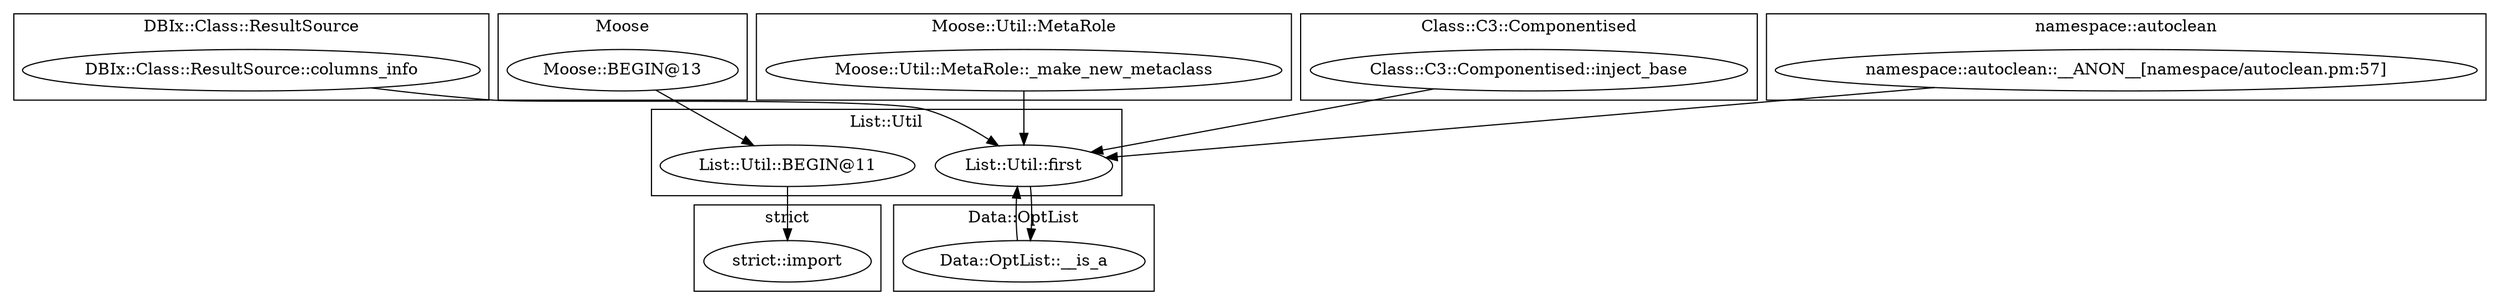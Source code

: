 digraph {
graph [overlap=false]
subgraph cluster_List_Util {
	label="List::Util";
	"List::Util::BEGIN@11";
	"List::Util::first";
}
subgraph cluster_DBIx_Class_ResultSource {
	label="DBIx::Class::ResultSource";
	"DBIx::Class::ResultSource::columns_info";
}
subgraph cluster_Moose {
	label="Moose";
	"Moose::BEGIN@13";
}
subgraph cluster_Data_OptList {
	label="Data::OptList";
	"Data::OptList::__is_a";
}
subgraph cluster_Moose_Util_MetaRole {
	label="Moose::Util::MetaRole";
	"Moose::Util::MetaRole::_make_new_metaclass";
}
subgraph cluster_Class_C3_Componentised {
	label="Class::C3::Componentised";
	"Class::C3::Componentised::inject_base";
}
subgraph cluster_namespace_autoclean {
	label="namespace::autoclean";
	"namespace::autoclean::__ANON__[namespace/autoclean.pm:57]";
}
subgraph cluster_strict {
	label="strict";
	"strict::import";
}
"List::Util::BEGIN@11" -> "strict::import";
"Moose::Util::MetaRole::_make_new_metaclass" -> "List::Util::first";
"Class::C3::Componentised::inject_base" -> "List::Util::first";
"namespace::autoclean::__ANON__[namespace/autoclean.pm:57]" -> "List::Util::first";
"DBIx::Class::ResultSource::columns_info" -> "List::Util::first";
"Data::OptList::__is_a" -> "List::Util::first";
"Moose::BEGIN@13" -> "List::Util::BEGIN@11";
"List::Util::first" -> "Data::OptList::__is_a";
}
